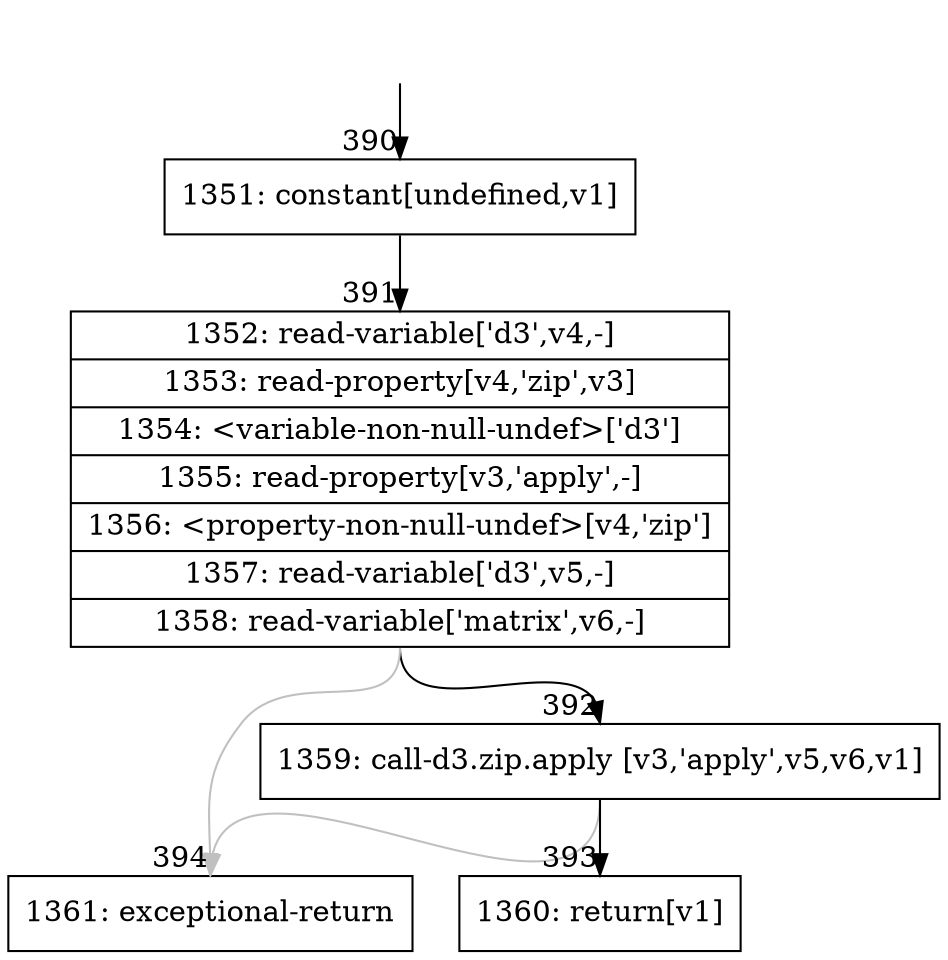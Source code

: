 digraph {
rankdir="TD"
BB_entry33[shape=none,label=""];
BB_entry33 -> BB390 [tailport=s, headport=n, headlabel="    390"]
BB390 [shape=record label="{1351: constant[undefined,v1]}" ] 
BB390 -> BB391 [tailport=s, headport=n, headlabel="      391"]
BB391 [shape=record label="{1352: read-variable['d3',v4,-]|1353: read-property[v4,'zip',v3]|1354: \<variable-non-null-undef\>['d3']|1355: read-property[v3,'apply',-]|1356: \<property-non-null-undef\>[v4,'zip']|1357: read-variable['d3',v5,-]|1358: read-variable['matrix',v6,-]}" ] 
BB391 -> BB392 [tailport=s, headport=n, headlabel="      392"]
BB391 -> BB394 [tailport=s, headport=n, color=gray, headlabel="      394"]
BB392 [shape=record label="{1359: call-d3.zip.apply [v3,'apply',v5,v6,v1]}" ] 
BB392 -> BB393 [tailport=s, headport=n, headlabel="      393"]
BB392 -> BB394 [tailport=s, headport=n, color=gray]
BB393 [shape=record label="{1360: return[v1]}" ] 
BB394 [shape=record label="{1361: exceptional-return}" ] 
//#$~ 236
}
